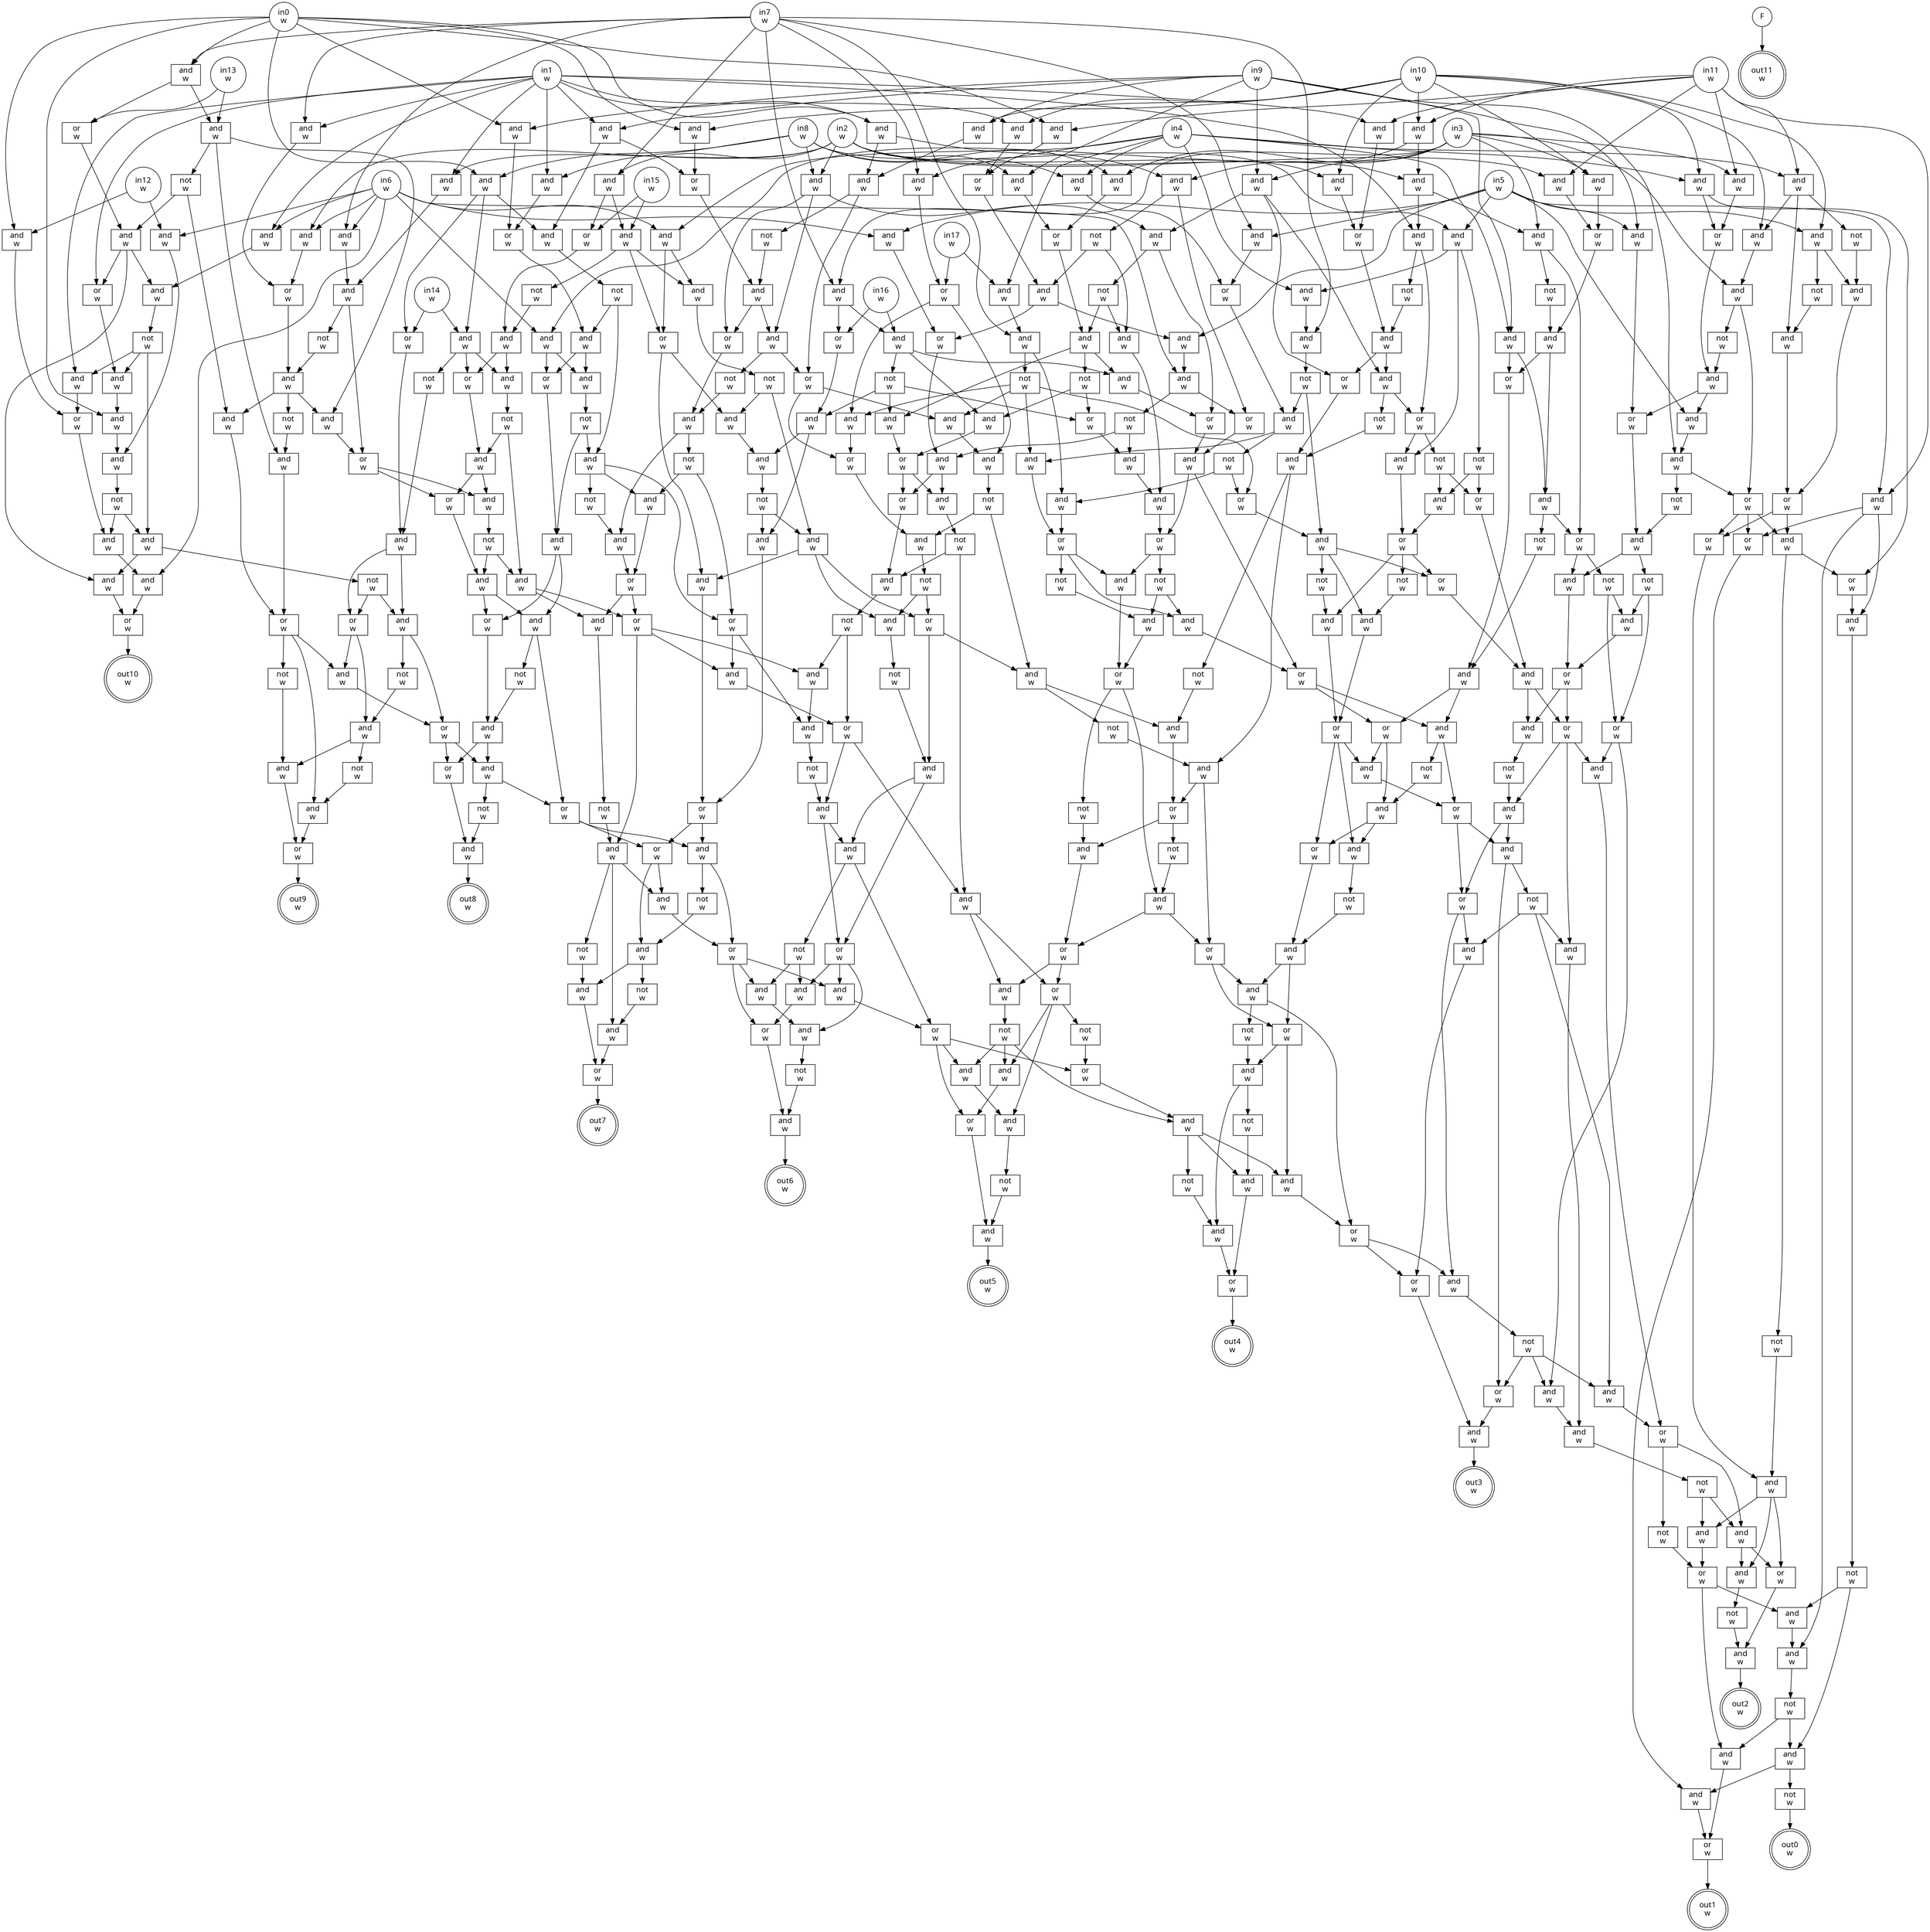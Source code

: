 digraph circuit{
	node [style = filled, fillcolor = white,shape=rect, fontname=geneva]
	g0 [label="in0\nw",shape=circle,fillcolor=white]
	g1 [label="in1\nw",shape=circle,fillcolor=white]
	g2 [label="in2\nw",shape=circle,fillcolor=white]
	g3 [label="in3\nw",shape=circle,fillcolor=white]
	g4 [label="in4\nw",shape=circle,fillcolor=white]
	g5 [label="in5\nw",shape=circle,fillcolor=white]
	g6 [label="in6\nw",shape=circle,fillcolor=white]
	g7 [label="in7\nw",shape=circle,fillcolor=white]
	g8 [label="in8\nw",shape=circle,fillcolor=white]
	g9 [label="in9\nw",shape=circle,fillcolor=white]
	g10 [label="in10\nw",shape=circle,fillcolor=white]
	g11 [label="in11\nw",shape=circle,fillcolor=white]
	g12 [label="in12\nw",shape=circle,fillcolor=white]
	g13 [label="in13\nw",shape=circle,fillcolor=white]
	g14 [label="in14\nw",shape=circle,fillcolor=white]
	g15 [label="in15\nw",shape=circle,fillcolor=white]
	g16 [label="in16\nw",shape=circle,fillcolor=white]
	g17 [label="in17\nw",shape=circle,fillcolor=white]
	g18 [label="F",shape=circle,fillcolor=white]
	g19 [label="and\nw",fillcolor=white]
	g20 [label="and\nw",fillcolor=white]
	g21 [label="and\nw",fillcolor=white]
	g22 [label="and\nw",fillcolor=white]
	g23 [label="and\nw",fillcolor=white]
	g24 [label="and\nw",fillcolor=white]
	g25 [label="and\nw",fillcolor=white]
	g26 [label="not\nw",fillcolor=white]
	g27 [label="and\nw",fillcolor=white]
	g28 [label="and\nw",fillcolor=white]
	g29 [label="not\nw",fillcolor=white]
	g30 [label="and\nw",fillcolor=white]
	g31 [label="and\nw",fillcolor=white]
	g32 [label="and\nw",fillcolor=white]
	g33 [label="and\nw",fillcolor=white]
	g34 [label="not\nw",fillcolor=white]
	g35 [label="and\nw",fillcolor=white]
	g36 [label="or\nw",fillcolor=white]
	g37 [label="and\nw",fillcolor=white]
	g38 [label="and\nw",fillcolor=white]
	g39 [label="or\nw",fillcolor=white]
	g40 [label="and\nw",fillcolor=white]
	g41 [label="and\nw",fillcolor=white]
	g42 [label="not\nw",fillcolor=white]
	g43 [label="and\nw",fillcolor=white]
	g44 [label="and\nw",fillcolor=white]
	g45 [label="not\nw",fillcolor=white]
	g46 [label="and\nw",fillcolor=white]
	g47 [label="or\nw",fillcolor=white]
	g48 [label="not\nw",fillcolor=white]
	g49 [label="or\nw",fillcolor=white]
	g50 [label="and\nw",fillcolor=white]
	g51 [label="not\nw",fillcolor=white]
	g52 [label="and\nw",fillcolor=white]
	g53 [label="and\nw",fillcolor=white]
	g54 [label="and\nw",fillcolor=white]
	g55 [label="and\nw",fillcolor=white]
	g56 [label="and\nw",fillcolor=white]
	g57 [label="not\nw",fillcolor=white]
	g58 [label="and\nw",fillcolor=white]
	g59 [label="or\nw",fillcolor=white]
	g60 [label="and\nw",fillcolor=white]
	g61 [label="and\nw",fillcolor=white]
	g62 [label="and\nw",fillcolor=white]
	g63 [label="not\nw",fillcolor=white]
	g64 [label="or\nw",fillcolor=white]
	g65 [label="and\nw",fillcolor=white]
	g66 [label="and\nw",fillcolor=white]
	g67 [label="and\nw",fillcolor=white]
	g68 [label="and\nw",fillcolor=white]
	g69 [label="and\nw",fillcolor=white]
	g70 [label="or\nw",fillcolor=white]
	g71 [label="and\nw",fillcolor=white]
	g72 [label="not\nw",fillcolor=white]
	g73 [label="and\nw",fillcolor=white]
	g74 [label="and\nw",fillcolor=white]
	g75 [label="and\nw",fillcolor=white]
	g76 [label="or\nw",fillcolor=white]
	g77 [label="or\nw",fillcolor=white]
	g78 [label="and\nw",fillcolor=white]
	g79 [label="or\nw",fillcolor=white]
	g80 [label="and\nw",fillcolor=white]
	g81 [label="not\nw",fillcolor=white]
	g82 [label="not\nw",fillcolor=white]
	g83 [label="and\nw",fillcolor=white]
	g84 [label="or\nw",fillcolor=white]
	g85 [label="not\nw",fillcolor=white]
	g86 [label="or\nw",fillcolor=white]
	g87 [label="and\nw",fillcolor=white]
	g88 [label="not\nw",fillcolor=white]
	g89 [label="and\nw",fillcolor=white]
	g90 [label="and\nw",fillcolor=white]
	g91 [label="and\nw",fillcolor=white]
	g92 [label="or\nw",fillcolor=white]
	g93 [label="and\nw",fillcolor=white]
	g94 [label="not\nw",fillcolor=white]
	g95 [label="and\nw",fillcolor=white]
	g96 [label="and\nw",fillcolor=white]
	g97 [label="not\nw",fillcolor=white]
	g98 [label="and\nw",fillcolor=white]
	g99 [label="and\nw",fillcolor=white]
	g100 [label="and\nw",fillcolor=white]
	g101 [label="or\nw",fillcolor=white]
	g102 [label="not\nw",fillcolor=white]
	g103 [label="or\nw",fillcolor=white]
	g104 [label="and\nw",fillcolor=white]
	g105 [label="and\nw",fillcolor=white]
	g106 [label="and\nw",fillcolor=white]
	g107 [label="not\nw",fillcolor=white]
	g108 [label="and\nw",fillcolor=white]
	g109 [label="or\nw",fillcolor=white]
	g110 [label="and\nw",fillcolor=white]
	g111 [label="and\nw",fillcolor=white]
	g112 [label="and\nw",fillcolor=white]
	g113 [label="or\nw",fillcolor=white]
	g114 [label="not\nw",fillcolor=white]
	g115 [label="and\nw",fillcolor=white]
	g116 [label="or\nw",fillcolor=white]
	g117 [label="or\nw",fillcolor=white]
	g118 [label="and\nw",fillcolor=white]
	g119 [label="and\nw",fillcolor=white]
	g120 [label="and\nw",fillcolor=white]
	g121 [label="not\nw",fillcolor=white]
	g122 [label="and\nw",fillcolor=white]
	g123 [label="or\nw",fillcolor=white]
	g124 [label="and\nw",fillcolor=white]
	g125 [label="and\nw",fillcolor=white]
	g126 [label="or\nw",fillcolor=white]
	g127 [label="and\nw",fillcolor=white]
	g128 [label="not\nw",fillcolor=white]
	g129 [label="and\nw",fillcolor=white]
	g130 [label="or\nw",fillcolor=white]
	g131 [label="or\nw",fillcolor=white]
	g132 [label="not\nw",fillcolor=white]
	g133 [label="or\nw",fillcolor=white]
	g134 [label="and\nw",fillcolor=white]
	g135 [label="and\nw",fillcolor=white]
	g136 [label="and\nw",fillcolor=white]
	g137 [label="or\nw",fillcolor=white]
	g138 [label="and\nw",fillcolor=white]
	g139 [label="and\nw",fillcolor=white]
	g140 [label="not\nw",fillcolor=white]
	g141 [label="and\nw",fillcolor=white]
	g142 [label="not\nw",fillcolor=white]
	g143 [label="and\nw",fillcolor=white]
	g144 [label="and\nw",fillcolor=white]
	g145 [label="and\nw",fillcolor=white]
	g146 [label="and\nw",fillcolor=white]
	g147 [label="or\nw",fillcolor=white]
	g148 [label="and\nw",fillcolor=white]
	g149 [label="not\nw",fillcolor=white]
	g150 [label="and\nw",fillcolor=white]
	g151 [label="and\nw",fillcolor=white]
	g152 [label="or\nw",fillcolor=white]
	g153 [label="and\nw",fillcolor=white]
	g154 [label="not\nw",fillcolor=white]
	g155 [label="and\nw",fillcolor=white]
	g156 [label="or\nw",fillcolor=white]
	g157 [label="and\nw",fillcolor=white]
	g158 [label="or\nw",fillcolor=white]
	g159 [label="not\nw",fillcolor=white]
	g160 [label="and\nw",fillcolor=white]
	g161 [label="or\nw",fillcolor=white]
	g162 [label="or\nw",fillcolor=white]
	g163 [label="and\nw",fillcolor=white]
	g164 [label="or\nw",fillcolor=white]
	g165 [label="and\nw",fillcolor=white]
	g166 [label="and\nw",fillcolor=white]
	g167 [label="not\nw",fillcolor=white]
	g168 [label="and\nw",fillcolor=white]
	g169 [label="not\nw",fillcolor=white]
	g170 [label="or\nw",fillcolor=white]
	g171 [label="and\nw",fillcolor=white]
	g172 [label="not\nw",fillcolor=white]
	g173 [label="and\nw",fillcolor=white]
	g174 [label="and\nw",fillcolor=white]
	g175 [label="and\nw",fillcolor=white]
	g176 [label="and\nw",fillcolor=white]
	g177 [label="or\nw",fillcolor=white]
	g178 [label="not\nw",fillcolor=white]
	g179 [label="and\nw",fillcolor=white]
	g180 [label="or\nw",fillcolor=white]
	g181 [label="not\nw",fillcolor=white]
	g182 [label="or\nw",fillcolor=white]
	g183 [label="and\nw",fillcolor=white]
	g184 [label="and\nw",fillcolor=white]
	g185 [label="not\nw",fillcolor=white]
	g186 [label="and\nw",fillcolor=white]
	g187 [label="or\nw",fillcolor=white]
	g188 [label="and\nw",fillcolor=white]
	g189 [label="and\nw",fillcolor=white]
	g190 [label="or\nw",fillcolor=white]
	g191 [label="and\nw",fillcolor=white]
	g192 [label="and\nw",fillcolor=white]
	g193 [label="not\nw",fillcolor=white]
	g194 [label="and\nw",fillcolor=white]
	g195 [label="and\nw",fillcolor=white]
	g196 [label="and\nw",fillcolor=white]
	g197 [label="and\nw",fillcolor=white]
	g198 [label="or\nw",fillcolor=white]
	g199 [label="not\nw",fillcolor=white]
	g200 [label="and\nw",fillcolor=white]
	g201 [label="and\nw",fillcolor=white]
	g202 [label="and\nw",fillcolor=white]
	g203 [label="not\nw",fillcolor=white]
	g204 [label="or\nw",fillcolor=white]
	g205 [label="and\nw",fillcolor=white]
	g206 [label="and\nw",fillcolor=white]
	g207 [label="not\nw",fillcolor=white]
	g208 [label="and\nw",fillcolor=white]
	g209 [label="or\nw",fillcolor=white]
	g210 [label="and\nw",fillcolor=white]
	g211 [label="not\nw",fillcolor=white]
	g212 [label="or\nw",fillcolor=white]
	g213 [label="and\nw",fillcolor=white]
	g214 [label="or\nw",fillcolor=white]
	g215 [label="and\nw",fillcolor=white]
	g216 [label="and\nw",fillcolor=white]
	g217 [label="or\nw",fillcolor=white]
	g218 [label="not\nw",fillcolor=white]
	g219 [label="and\nw",fillcolor=white]
	g220 [label="and\nw",fillcolor=white]
	g221 [label="not\nw",fillcolor=white]
	g222 [label="and\nw",fillcolor=white]
	g223 [label="or\nw",fillcolor=white]
	g224 [label="and\nw",fillcolor=white]
	g225 [label="not\nw",fillcolor=white]
	g226 [label="and\nw",fillcolor=white]
	g227 [label="or\nw",fillcolor=white]
	g228 [label="and\nw",fillcolor=white]
	g229 [label="and\nw",fillcolor=white]
	g230 [label="not\nw",fillcolor=white]
	g231 [label="and\nw",fillcolor=white]
	g232 [label="not\nw",fillcolor=white]
	g233 [label="or\nw",fillcolor=white]
	g234 [label="and\nw",fillcolor=white]
	g235 [label="and\nw",fillcolor=white]
	g236 [label="not\nw",fillcolor=white]
	g237 [label="or\nw",fillcolor=white]
	g238 [label="and\nw",fillcolor=white]
	g239 [label="or\nw",fillcolor=white]
	g240 [label="and\nw",fillcolor=white]
	g241 [label="or\nw",fillcolor=white]
	g242 [label="or\nw",fillcolor=white]
	g243 [label="and\nw",fillcolor=white]
	g244 [label="not\nw",fillcolor=white]
	g245 [label="and\nw",fillcolor=white]
	g246 [label="not\nw",fillcolor=white]
	g247 [label="not\nw",fillcolor=white]
	g248 [label="and\nw",fillcolor=white]
	g249 [label="and\nw",fillcolor=white]
	g250 [label="or\nw",fillcolor=white]
	g251 [label="and\nw",fillcolor=white]
	g252 [label="and\nw",fillcolor=white]
	g253 [label="not\nw",fillcolor=white]
	g254 [label="and\nw",fillcolor=white]
	g255 [label="or\nw",fillcolor=white]
	g256 [label="and\nw",fillcolor=white]
	g257 [label="or\nw",fillcolor=white]
	g258 [label="and\nw",fillcolor=white]
	g259 [label="and\nw",fillcolor=white]
	g260 [label="not\nw",fillcolor=white]
	g261 [label="or\nw",fillcolor=white]
	g262 [label="and\nw",fillcolor=white]
	g263 [label="not\nw",fillcolor=white]
	g264 [label="and\nw",fillcolor=white]
	g265 [label="not\nw",fillcolor=white]
	g266 [label="or\nw",fillcolor=white]
	g267 [label="and\nw",fillcolor=white]
	g268 [label="and\nw",fillcolor=white]
	g269 [label="and\nw",fillcolor=white]
	g270 [label="not\nw",fillcolor=white]
	g271 [label="and\nw",fillcolor=white]
	g272 [label="or\nw",fillcolor=white]
	g273 [label="not\nw",fillcolor=white]
	g274 [label="not\nw",fillcolor=white]
	g275 [label="and\nw",fillcolor=white]
	g276 [label="and\nw",fillcolor=white]
	g277 [label="not\nw",fillcolor=white]
	g278 [label="and\nw",fillcolor=white]
	g279 [label="or\nw",fillcolor=white]
	g280 [label="or\nw",fillcolor=white]
	g281 [label="and\nw",fillcolor=white]
	g282 [label="not\nw",fillcolor=white]
	g283 [label="and\nw",fillcolor=white]
	g284 [label="and\nw",fillcolor=white]
	g285 [label="and\nw",fillcolor=white]
	g286 [label="or\nw",fillcolor=white]
	g287 [label="not\nw",fillcolor=white]
	g288 [label="and\nw",fillcolor=white]
	g289 [label="or\nw",fillcolor=white]
	g290 [label="or\nw",fillcolor=white]
	g291 [label="and\nw",fillcolor=white]
	g292 [label="and\nw",fillcolor=white]
	g293 [label="not\nw",fillcolor=white]
	g294 [label="and\nw",fillcolor=white]
	g295 [label="and\nw",fillcolor=white]
	g296 [label="or\nw",fillcolor=white]
	g297 [label="and\nw",fillcolor=white]
	g298 [label="and\nw",fillcolor=white]
	g299 [label="and\nw",fillcolor=white]
	g300 [label="or\nw",fillcolor=white]
	g301 [label="and\nw",fillcolor=white]
	g302 [label="not\nw",fillcolor=white]
	g303 [label="and\nw",fillcolor=white]
	g304 [label="and\nw",fillcolor=white]
	g305 [label="or\nw",fillcolor=white]
	g306 [label="and\nw",fillcolor=white]
	g307 [label="not\nw",fillcolor=white]
	g308 [label="and\nw",fillcolor=white]
	g309 [label="or\nw",fillcolor=white]
	g310 [label="and\nw",fillcolor=white]
	g311 [label="or\nw",fillcolor=white]
	g312 [label="not\nw",fillcolor=white]
	g313 [label="and\nw",fillcolor=white]
	g314 [label="or\nw",fillcolor=white]
	g315 [label="and\nw",fillcolor=white]
	g316 [label="or\nw",fillcolor=white]
	g317 [label="and\nw",fillcolor=white]
	g318 [label="not\nw",fillcolor=white]
	g319 [label="or\nw",fillcolor=white]
	g320 [label="and\nw",fillcolor=white]
	g321 [label="and\nw",fillcolor=white]
	g322 [label="not\nw",fillcolor=white]
	g323 [label="or\nw",fillcolor=white]
	g324 [label="and\nw",fillcolor=white]
	g325 [label="or\nw",fillcolor=white]
	g326 [label="and\nw",fillcolor=white]
	g327 [label="not\nw",fillcolor=white]
	g328 [label="and\nw",fillcolor=white]
	g329 [label="not\nw",fillcolor=white]
	g330 [label="and\nw",fillcolor=white]
	g331 [label="or\nw",fillcolor=white]
	g332 [label="and\nw",fillcolor=white]
	g333 [label="not\nw",fillcolor=white]
	g334 [label="and\nw",fillcolor=white]
	g335 [label="or\nw",fillcolor=white]
	g336 [label="and\nw",fillcolor=white]
	g337 [label="or\nw",fillcolor=white]
	g338 [label="and\nw",fillcolor=white]
	g339 [label="and\nw",fillcolor=white]
	g340 [label="not\nw",fillcolor=white]
	g341 [label="or\nw",fillcolor=white]
	g342 [label="and\nw",fillcolor=white]
	g343 [label="not\nw",fillcolor=white]
	g344 [label="or\nw",fillcolor=white]
	g345 [label="and\nw",fillcolor=white]
	g346 [label="or\nw",fillcolor=white]
	g347 [label="not\nw",fillcolor=white]
	g348 [label="and\nw",fillcolor=white]
	g349 [label="not\nw",fillcolor=white]
	g350 [label="and\nw",fillcolor=white]
	g351 [label="and\nw",fillcolor=white]
	g352 [label="and\nw",fillcolor=white]
	g353 [label="not\nw",fillcolor=white]
	g354 [label="and\nw",fillcolor=white]
	g355 [label="or\nw",fillcolor=white]
	g356 [label="and\nw",fillcolor=white]
	g357 [label="and\nw",fillcolor=white]
	g358 [label="or\nw",fillcolor=white]
	g359 [label="or\nw",fillcolor=white]
	g360 [label="and\nw",fillcolor=white]
	g361 [label="and\nw",fillcolor=white]
	g362 [label="not\nw",fillcolor=white]
	g363 [label="and\nw",fillcolor=white]
	g364 [label="or\nw",fillcolor=white]
	g365 [label="and\nw",fillcolor=white]
	g366 [label="and\nw",fillcolor=white]
	g367 [label="and\nw",fillcolor=white]
	g368 [label="or\nw",fillcolor=white]
	g369 [label="and\nw",fillcolor=white]
	g370 [label="not\nw",fillcolor=white]
	g371 [label="or\nw",fillcolor=white]
	g372 [label="and\nw",fillcolor=white]
	g373 [label="and\nw",fillcolor=white]
	g374 [label="not\nw",fillcolor=white]
	g375 [label="and\nw",fillcolor=white]
	g376 [label="and\nw",fillcolor=white]
	g377 [label="or\nw",fillcolor=white]
	g378 [label="and\nw",fillcolor=white]
	g379 [label="or\nw",fillcolor=white]
	g380 [label="and\nw",fillcolor=white]
	g381 [label="not\nw",fillcolor=white]
	g382 [label="and\nw",fillcolor=white]
	g383 [label="not\nw",fillcolor=white]
	g384 [label="or\nw",fillcolor=white]
	g385 [label="and\nw",fillcolor=white]
	g386 [label="and\nw",fillcolor=white]
	g387 [label="not\nw",fillcolor=white]
	g388 [label="and\nw",fillcolor=white]
	g389 [label="and\nw",fillcolor=white]
	g390 [label="not\nw",fillcolor=white]
	g391 [label="and\nw",fillcolor=white]
	g392 [label="or\nw",fillcolor=white]
	g393 [label="or\nw",fillcolor=white]
	g394 [label="and\nw",fillcolor=white]
	g395 [label="not\nw",fillcolor=white]
	g396 [label="and\nw",fillcolor=white]
	g397 [label="or\nw",fillcolor=white]
	g398 [label="not\nw",fillcolor=white]
	g399 [label="and\nw",fillcolor=white]
	g400 [label="or\nw",fillcolor=white]
	g401 [label="and\nw",fillcolor=white]
	g402 [label="and\nw",fillcolor=white]
	g403 [label="not\nw",fillcolor=white]
	g404 [label="and\nw",fillcolor=white]
	g405 [label="out0\nw",shape=doublecircle,fillcolor=white]
	g406 [label="out1\nw",shape=doublecircle,fillcolor=white]
	g407 [label="out2\nw",shape=doublecircle,fillcolor=white]
	g408 [label="out3\nw",shape=doublecircle,fillcolor=white]
	g409 [label="out4\nw",shape=doublecircle,fillcolor=white]
	g410 [label="out5\nw",shape=doublecircle,fillcolor=white]
	g411 [label="out6\nw",shape=doublecircle,fillcolor=white]
	g412 [label="out7\nw",shape=doublecircle,fillcolor=white]
	g413 [label="out8\nw",shape=doublecircle,fillcolor=white]
	g414 [label="out9\nw",shape=doublecircle,fillcolor=white]
	g415 [label="out10\nw",shape=doublecircle,fillcolor=white]
	g416 [label="out11\nw",shape=doublecircle,fillcolor=white]
	edge [fontname=Geneva,fontcolor=forestgreen]
	g0->g173
	g0->g189
	g0->g191
	g0->g200
	g0->g226
	g0->g249
	g0->g251
	g0->g295
	g1->g135
	g1->g136
	g1->g138
	g1->g143
	g1->g144
	g1->g145
	g1->g146
	g1->g148
	g1->g186
	g1->g187
	g1->g251
	g2->g89
	g2->g90
	g2->g105
	g2->g108
	g2->g118
	g2->g119
	g2->g122
	g2->g138
	g3->g60
	g3->g61
	g3->g66
	g3->g67
	g3->g68
	g3->g69
	g3->g71
	g3->g120
	g4->g31
	g4->g32
	g4->g35
	g4->g38
	g4->g40
	g4->g52
	g4->g53
	g4->g54
	g5->g23
	g5->g24
	g5->g25
	g5->g27
	g5->g28
	g5->g30
	g5->g74
	g5->g298
	g6->g21
	g6->g22
	g6->g23
	g6->g31
	g6->g60
	g6->g89
	g6->g135
	g6->g195
	g6->g299
	g7->g22
	g7->g24
	g7->g33
	g7->g35
	g7->g41
	g7->g61
	g7->g90
	g7->g136
	g7->g173
	g8->g25
	g8->g38
	g8->g66
	g8->g105
	g8->g143
	g8->g200
	g9->g20
	g9->g27
	g9->g52
	g9->g67
	g9->g75
	g9->g108
	g9->g144
	g9->g226
	g10->g19
	g10->g20
	g10->g28
	g10->g53
	g10->g55
	g10->g68
	g10->g118
	g10->g145
	g10->g249
	g11->g19
	g11->g30
	g11->g54
	g11->g69
	g11->g122
	g11->g146
	g11->g295
	g12->g21
	g12->g189
	g13->g174
	g13->g182
	g14->g201
	g14->g212
	g15->g91
	g15->g103
	g16->g62
	g16->g64
	g17->g32
	g17->g36
	g18->g416
	g19->g119
	g19->g292
	g20->g252
	g21->g192
	g22->g139
	g23->g337
	g24->g39
	g25->g26
	g25->g40
	g25->g153
	g26->g155
	g26->g162
	g27->g86
	g28->g29
	g28->g58
	g29->g56
	g30->g80
	g30->g84
	g30->g386
	g31->g92
	g31->g93
	g32->g33
	g33->g34
	g33->g46
	g34->g37
	g34->g44
	g34->g49
	g34->g258
	g35->g36
	g36->g37
	g36->g259
	g37->g261
	g38->g39
	g39->g43
	g40->g41
	g41->g42
	g42->g43
	g42->g50
	g43->g44
	g43->g45
	g44->g47
	g45->g46
	g45->g49
	g46->g47
	g47->g48
	g47->g306
	g47->g315
	g48->g308
	g49->g50
	g50->g51
	g50->g158
	g50->g160
	g51->g157
	g52->g125
	g52->g133
	g53->g70
	g53->g79
	g54->g55
	g54->g56
	g54->g57
	g55->g71
	g56->g59
	g57->g58
	g58->g59
	g59->g77
	g59->g78
	g60->g229
	g60->g233
	g61->g62
	g61->g64
	g62->g63
	g62->g112
	g62->g115
	g63->g65
	g63->g111
	g63->g117
	g64->g65
	g65->g96
	g65->g98
	g66->g109
	g67->g106
	g67->g151
	g67->g170
	g68->g123
	g69->g70
	g70->g73
	g71->g72
	g71->g76
	g72->g73
	g73->g74
	g73->g86
	g74->g75
	g75->g76
	g75->g85
	g76->g77
	g76->g78
	g76->g84
	g77->g83
	g78->g79
	g78->g82
	g79->g80
	g80->g81
	g81->g385
	g81->g388
	g82->g83
	g83->g375
	g83->g379
	g83->g380
	g84->g389
	g85->g87
	g86->g87
	g87->g88
	g87->g127
	g88->g129
	g88->g131
	g89->g137
	g90->g91
	g90->g103
	g91->g92
	g91->g93
	g91->g102
	g92->g95
	g92->g100
	g93->g94
	g94->g95
	g94->g99
	g95->g96
	g96->g97
	g97->g98
	g97->g99
	g98->g101
	g99->g100
	g99->g264
	g99->g266
	g100->g101
	g101->g242
	g101->g243
	g102->g104
	g103->g104
	g104->g202
	g104->g204
	g105->g106
	g105->g255
	g105->g256
	g106->g107
	g106->g113
	g107->g110
	g107->g294
	g108->g109
	g109->g110
	g110->g111
	g110->g112
	g110->g114
	g111->g116
	g112->g113
	g113->g301
	g114->g115
	g114->g117
	g115->g116
	g116->g339
	g116->g341
	g117->g303
	g118->g147
	g119->g120
	g119->g148
	g120->g121
	g120->g126
	g121->g124
	g122->g123
	g123->g124
	g124->g125
	g124->g133
	g125->g126
	g125->g132
	g126->g127
	g126->g128
	g127->g130
	g128->g129
	g128->g131
	g129->g130
	g130->g164
	g130->g166
	g131->g165
	g131->g372
	g132->g134
	g133->g134
	g134->g317
	g134->g319
	g135->g184
	g136->g137
	g137->g141
	g138->g139
	g139->g140
	g139->g177
	g140->g141
	g141->g142
	g141->g176
	g141->g179
	g142->g175
	g143->g227
	g144->g224
	g144->g250
	g145->g296
	g146->g147
	g147->g150
	g148->g149
	g148->g152
	g149->g150
	g150->g151
	g150->g170
	g151->g152
	g151->g169
	g152->g153
	g152->g154
	g153->g156
	g154->g155
	g154->g162
	g155->g156
	g156->g157
	g156->g158
	g156->g159
	g157->g161
	g158->g163
	g159->g160
	g160->g161
	g161->g321
	g161->g323
	g161->g330
	g162->g163
	g163->g164
	g163->g166
	g164->g165
	g164->g168
	g164->g334
	g165->g377
	g166->g167
	g167->g168
	g168->g332
	g168->g335
	g169->g171
	g170->g171
	g171->g172
	g171->g271
	g172->g269
	g173->g174
	g173->g182
	g174->g175
	g174->g176
	g174->g178
	g175->g180
	g176->g177
	g177->g206
	g177->g209
	g178->g179
	g178->g183
	g179->g180
	g180->g181
	g180->g215
	g180->g222
	g181->g220
	g182->g183
	g183->g184
	g183->g187
	g183->g197
	g184->g185
	g185->g186
	g185->g188
	g185->g196
	g186->g190
	g187->g188
	g188->g191
	g189->g190
	g190->g194
	g191->g192
	g192->g193
	g193->g194
	g193->g196
	g194->g195
	g195->g198
	g196->g197
	g196->g199
	g197->g198
	g198->g415
	g199->g214
	g199->g216
	g200->g201
	g200->g212
	g200->g224
	g201->g202
	g201->g204
	g201->g211
	g202->g203
	g203->g205
	g203->g208
	g204->g205
	g205->g206
	g205->g209
	g206->g207
	g207->g208
	g207->g210
	g208->g280
	g208->g281
	g209->g210
	g210->g235
	g210->g237
	g211->g213
	g212->g213
	g213->g214
	g213->g216
	g214->g215
	g214->g219
	g215->g217
	g216->g217
	g216->g218
	g217->g239
	g217->g240
	g218->g219
	g219->g220
	g219->g221
	g220->g223
	g221->g222
	g222->g223
	g223->g414
	g224->g225
	g225->g228
	g225->g231
	g226->g227
	g227->g228
	g228->g229
	g228->g233
	g229->g230
	g230->g231
	g230->g234
	g231->g232
	g231->g278
	g231->g290
	g232->g276
	g233->g234
	g234->g235
	g234->g237
	g235->g236
	g235->g241
	g236->g238
	g237->g238
	g238->g239
	g238->g240
	g239->g248
	g240->g241
	g240->g247
	g241->g242
	g241->g243
	g242->g245
	g242->g285
	g243->g244
	g243->g286
	g244->g245
	g245->g246
	g245->g288
	g246->g284
	g247->g248
	g248->g413
	g249->g250
	g250->g254
	g251->g252
	g251->g292
	g252->g253
	g252->g257
	g253->g254
	g254->g255
	g254->g256
	g255->g275
	g256->g257
	g256->g274
	g257->g258
	g257->g261
	g258->g259
	g259->g260
	g260->g262
	g260->g268
	g261->g262
	g262->g263
	g263->g264
	g263->g266
	g264->g265
	g265->g267
	g266->g267
	g266->g268
	g267->g355
	g267->g357
	g268->g269
	g268->g270
	g269->g272
	g270->g271
	g271->g272
	g271->g311
	g272->g273
	g272->g313
	g273->g310
	g274->g275
	g275->g276
	g275->g277
	g276->g279
	g277->g278
	g277->g290
	g278->g279
	g279->g280
	g279->g281
	g280->g283
	g280->g291
	g280->g351
	g281->g282
	g282->g283
	g283->g284
	g283->g285
	g283->g287
	g284->g289
	g285->g286
	g286->g356
	g286->g400
	g286->g401
	g287->g288
	g288->g289
	g289->g412
	g290->g291
	g290->g352
	g291->g344
	g292->g293
	g292->g300
	g293->g294
	g293->g297
	g294->g304
	g295->g296
	g296->g297
	g297->g298
	g297->g337
	g298->g299
	g299->g300
	g299->g302
	g300->g301
	g301->g305
	g301->g316
	g302->g303
	g302->g338
	g303->g304
	g304->g305
	g305->g306
	g305->g307
	g306->g309
	g307->g308
	g307->g315
	g308->g309
	g309->g310
	g309->g312
	g310->g311
	g310->g314
	g311->g325
	g311->g326
	g312->g313
	g313->g314
	g314->g346
	g314->g348
	g315->g316
	g316->g317
	g316->g319
	g317->g318
	g317->g331
	g318->g320
	g319->g320
	g319->g330
	g320->g321
	g320->g323
	g321->g322
	g322->g324
	g323->g324
	g324->g325
	g324->g326
	g325->g328
	g325->g367
	g326->g327
	g326->g368
	g327->g328
	g328->g329
	g328->g396
	g329->g366
	g330->g331
	g331->g332
	g331->g335
	g332->g333
	g332->g371
	g333->g334
	g333->g336
	g333->g376
	g334->g373
	g335->g336
	g335->g369
	g336->g393
	g337->g338
	g338->g339
	g338->g341
	g339->g340
	g340->g342
	g340->g345
	g341->g342
	g342->g343
	g343->g344
	g343->g351
	g344->g345
	g344->g354
	g345->g346
	g345->g348
	g346->g347
	g346->g350
	g346->g361
	g347->g364
	g348->g349
	g349->g350
	g349->g360
	g349->g365
	g350->g359
	g351->g352
	g352->g353
	g353->g354
	g354->g355
	g354->g357
	g355->g356
	g355->g399
	g355->g402
	g356->g358
	g357->g358
	g357->g398
	g358->g359
	g358->g360
	g358->g364
	g359->g363
	g360->g361
	g361->g362
	g362->g363
	g363->g410
	g364->g365
	g365->g366
	g365->g367
	g365->g395
	g366->g397
	g367->g368
	g368->g369
	g368->g393
	g369->g370
	g370->g371
	g370->g372
	g370->g376
	g371->g394
	g372->g373
	g373->g374
	g374->g375
	g374->g378
	g375->g384
	g376->g377
	g377->g378
	g377->g383
	g378->g379
	g378->g380
	g379->g382
	g380->g381
	g381->g382
	g382->g407
	g383->g384
	g384->g385
	g384->g391
	g385->g386
	g386->g387
	g387->g388
	g387->g391
	g388->g389
	g388->g390
	g389->g392
	g390->g405
	g391->g392
	g392->g406
	g393->g394
	g394->g408
	g395->g396
	g396->g397
	g397->g409
	g398->g399
	g398->g401
	g399->g400
	g400->g404
	g401->g402
	g402->g403
	g403->g404
	g404->g411
}